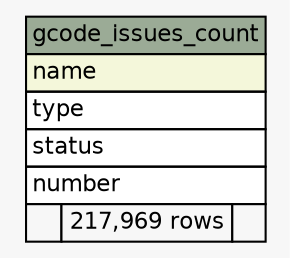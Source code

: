 // dot 2.20.2 on Linux 2.6.32-42-generic-pae
// SchemaSpy rev 590
digraph "gcode_issues_count" {
  graph [
    rankdir="RL"
    bgcolor="#f7f7f7"
    nodesep="0.18"
    ranksep="0.46"
    fontname="Helvetica"
    fontsize="11"
  ];
  node [
    fontname="Helvetica"
    fontsize="11"
    shape="plaintext"
  ];
  edge [
    arrowsize="0.8"
  ];
  "gcode_issues_count" [
    label=<
    <TABLE BORDER="0" CELLBORDER="1" CELLSPACING="0" BGCOLOR="#ffffff">
      <TR><TD COLSPAN="3" BGCOLOR="#9bab96" ALIGN="CENTER">gcode_issues_count</TD></TR>
      <TR><TD PORT="name" COLSPAN="3" BGCOLOR="#f4f7da" ALIGN="LEFT">name</TD></TR>
      <TR><TD PORT="type" COLSPAN="3" ALIGN="LEFT">type</TD></TR>
      <TR><TD PORT="status" COLSPAN="3" ALIGN="LEFT">status</TD></TR>
      <TR><TD PORT="number" COLSPAN="3" ALIGN="LEFT">number</TD></TR>
      <TR><TD ALIGN="LEFT" BGCOLOR="#f7f7f7">  </TD><TD ALIGN="RIGHT" BGCOLOR="#f7f7f7">217,969 rows</TD><TD ALIGN="RIGHT" BGCOLOR="#f7f7f7">  </TD></TR>
    </TABLE>>
    URL="tables/gcode_issues_count.html"
    tooltip="gcode_issues_count"
  ];
}
